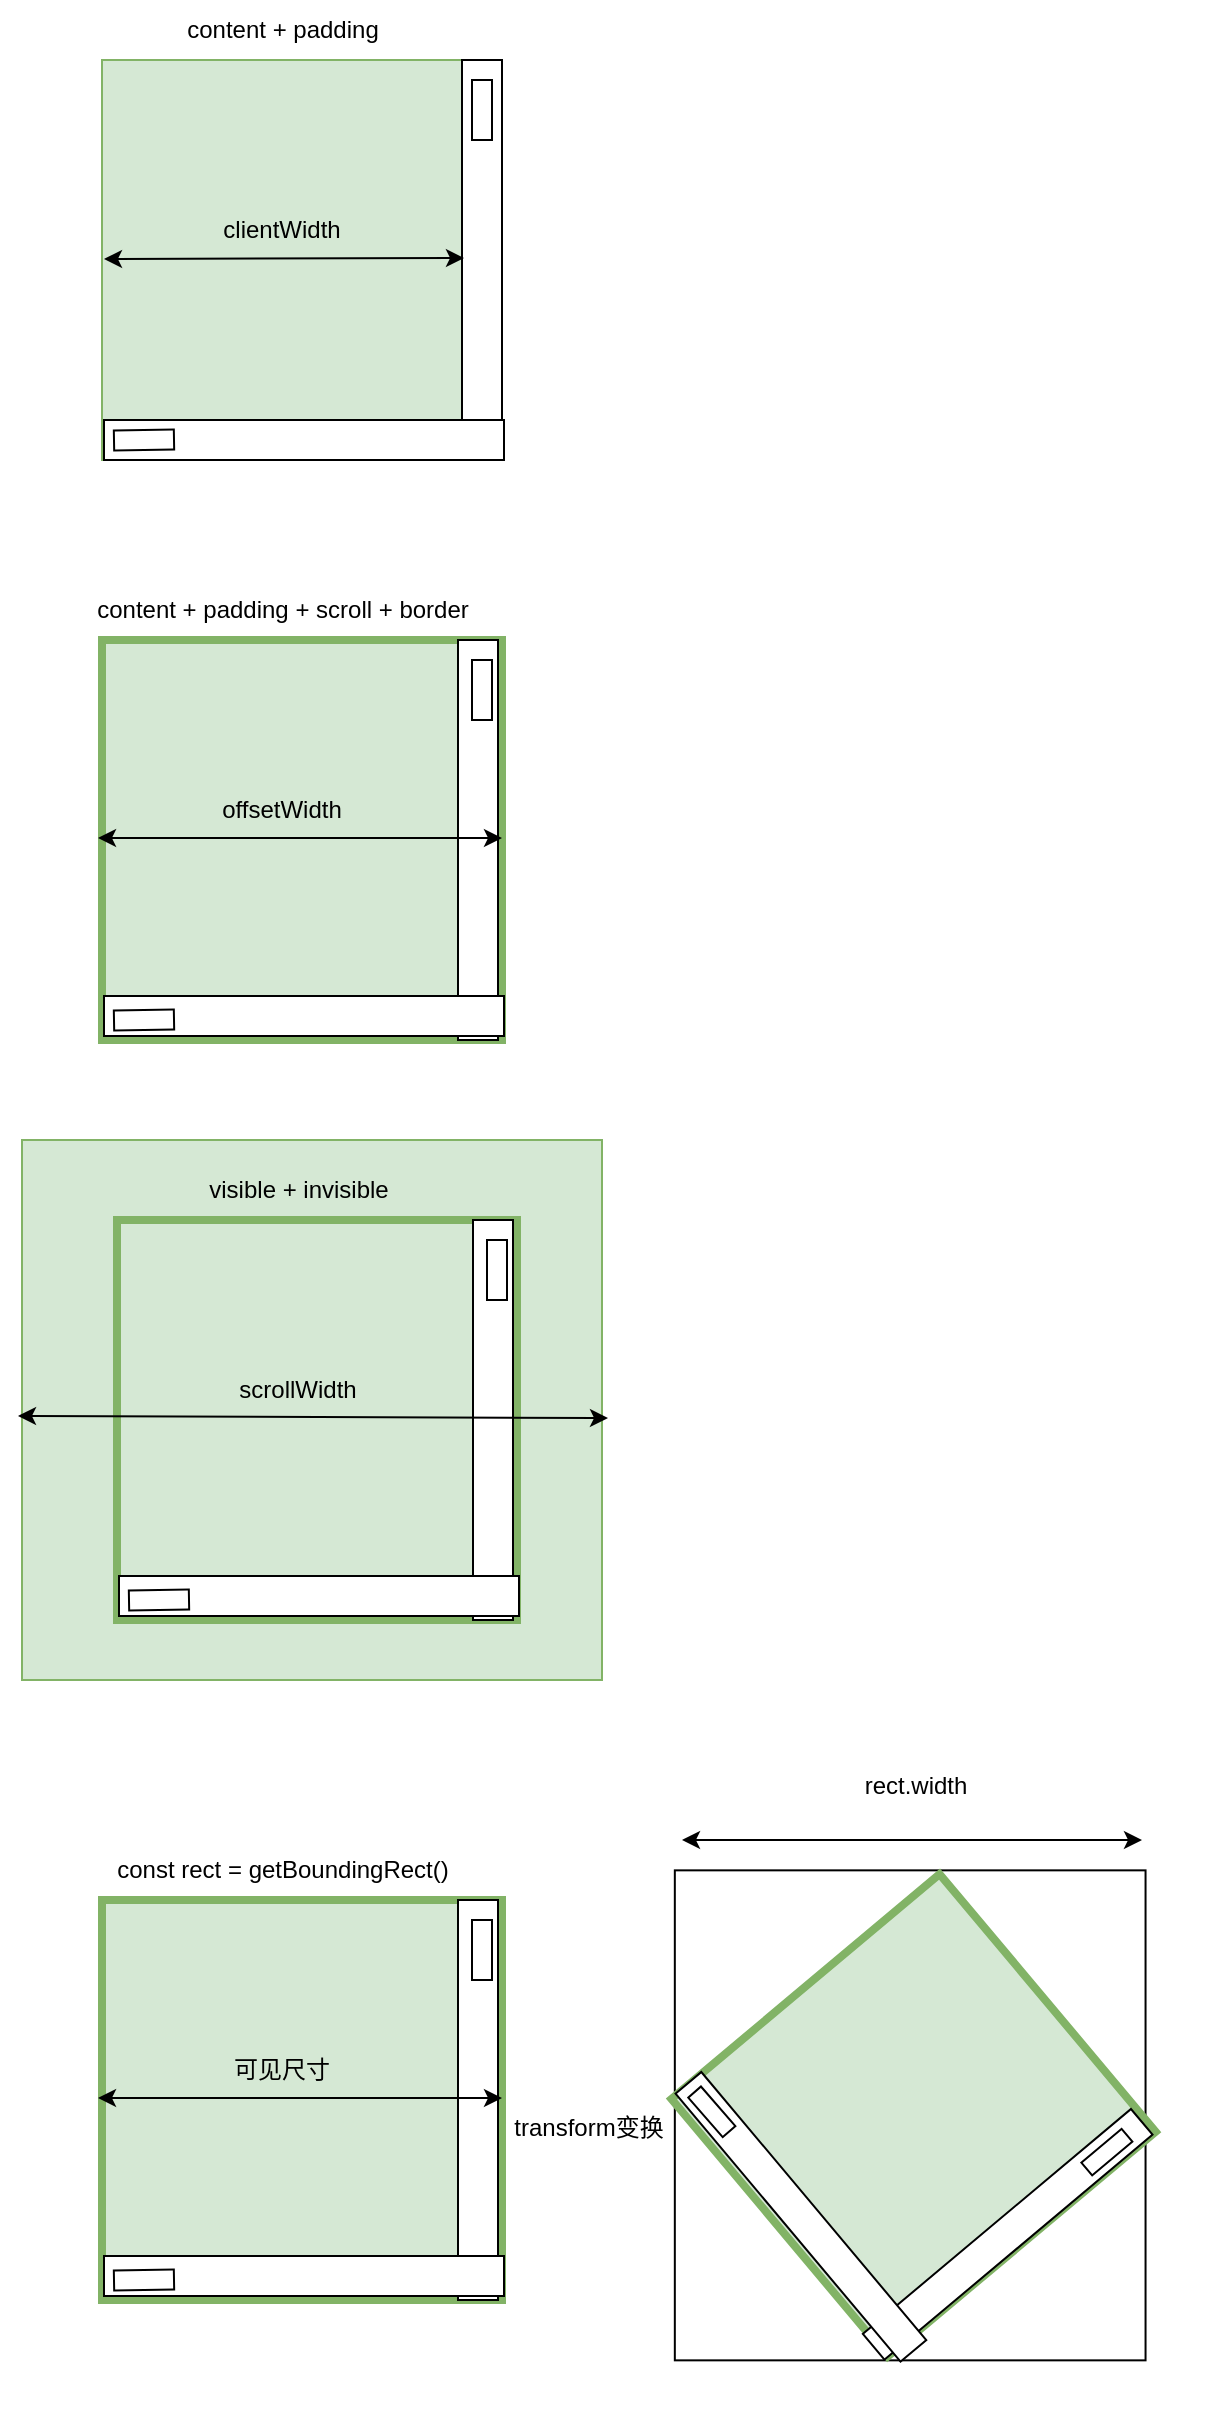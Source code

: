 <mxfile>
    <diagram id="siZu5MsIGRNNqsKR6RGo" name="第 1 页">
        <mxGraphModel dx="775" dy="538" grid="1" gridSize="10" guides="1" tooltips="1" connect="1" arrows="1" fold="1" page="1" pageScale="1" pageWidth="1200" pageHeight="1920" math="0" shadow="0">
            <root>
                <mxCell id="0"/>
                <mxCell id="1" parent="0"/>
                <mxCell id="28" value="" style="rounded=0;whiteSpace=wrap;html=1;shadow=0;strokeWidth=1;fillColor=#d5e8d4;strokeColor=#82b366;" vertex="1" parent="1">
                    <mxGeometry x="80" y="620" width="290" height="270" as="geometry"/>
                </mxCell>
                <mxCell id="2" value="" style="rounded=0;whiteSpace=wrap;html=1;fillColor=#d5e8d4;strokeColor=#82b366;" vertex="1" parent="1">
                    <mxGeometry x="120" y="80" width="200" height="200" as="geometry"/>
                </mxCell>
                <mxCell id="3" value="" style="rounded=0;whiteSpace=wrap;html=1;" vertex="1" parent="1">
                    <mxGeometry x="300" y="80" width="20" height="200" as="geometry"/>
                </mxCell>
                <mxCell id="4" value="" style="rounded=0;whiteSpace=wrap;html=1;shadow=0;gradientColor=none;" vertex="1" parent="1">
                    <mxGeometry x="305" y="90" width="10" height="30" as="geometry"/>
                </mxCell>
                <mxCell id="5" value="" style="rounded=0;whiteSpace=wrap;html=1;rotation=-90;" vertex="1" parent="1">
                    <mxGeometry x="211" y="170" width="20" height="200" as="geometry"/>
                </mxCell>
                <mxCell id="6" value="" style="rounded=0;whiteSpace=wrap;html=1;shadow=0;gradientColor=none;rotation=89;" vertex="1" parent="1">
                    <mxGeometry x="136" y="255" width="10" height="30" as="geometry"/>
                </mxCell>
                <mxCell id="9" value="" style="endArrow=classic;startArrow=classic;html=1;" edge="1" parent="1">
                    <mxGeometry width="50" height="50" relative="1" as="geometry">
                        <mxPoint x="121" y="179.5" as="sourcePoint"/>
                        <mxPoint x="301" y="179" as="targetPoint"/>
                    </mxGeometry>
                </mxCell>
                <mxCell id="10" value="clientWidth" style="text;html=1;strokeColor=none;fillColor=none;align=center;verticalAlign=middle;whiteSpace=wrap;rounded=0;shadow=0;" vertex="1" parent="1">
                    <mxGeometry x="180" y="150" width="60" height="30" as="geometry"/>
                </mxCell>
                <mxCell id="11" value="content + padding" style="text;html=1;align=center;verticalAlign=middle;resizable=0;points=[];autosize=1;strokeColor=none;fillColor=none;" vertex="1" parent="1">
                    <mxGeometry x="150" y="50" width="120" height="30" as="geometry"/>
                </mxCell>
                <mxCell id="12" value="" style="rounded=0;whiteSpace=wrap;html=1;fillColor=#d5e8d4;strokeColor=#82b366;strokeWidth=4;shadow=0;" vertex="1" parent="1">
                    <mxGeometry x="120" y="370" width="200" height="200" as="geometry"/>
                </mxCell>
                <mxCell id="13" value="" style="rounded=0;whiteSpace=wrap;html=1;" vertex="1" parent="1">
                    <mxGeometry x="298" y="370" width="20" height="200" as="geometry"/>
                </mxCell>
                <mxCell id="14" value="" style="rounded=0;whiteSpace=wrap;html=1;shadow=0;gradientColor=none;" vertex="1" parent="1">
                    <mxGeometry x="305" y="380" width="10" height="30" as="geometry"/>
                </mxCell>
                <mxCell id="15" value="" style="rounded=0;whiteSpace=wrap;html=1;rotation=-90;" vertex="1" parent="1">
                    <mxGeometry x="211" y="458" width="20" height="200" as="geometry"/>
                </mxCell>
                <mxCell id="16" value="" style="rounded=0;whiteSpace=wrap;html=1;shadow=0;gradientColor=none;rotation=89;" vertex="1" parent="1">
                    <mxGeometry x="136" y="545" width="10" height="30" as="geometry"/>
                </mxCell>
                <mxCell id="17" value="" style="endArrow=classic;startArrow=classic;html=1;" edge="1" parent="1">
                    <mxGeometry width="50" height="50" relative="1" as="geometry">
                        <mxPoint x="118" y="469" as="sourcePoint"/>
                        <mxPoint x="320" y="469" as="targetPoint"/>
                    </mxGeometry>
                </mxCell>
                <mxCell id="18" value="offsetWidth" style="text;html=1;strokeColor=none;fillColor=none;align=center;verticalAlign=middle;whiteSpace=wrap;rounded=0;shadow=0;" vertex="1" parent="1">
                    <mxGeometry x="180" y="440" width="60" height="30" as="geometry"/>
                </mxCell>
                <mxCell id="19" value="content + padding + scroll + border" style="text;html=1;align=center;verticalAlign=middle;resizable=0;points=[];autosize=1;strokeColor=none;fillColor=none;" vertex="1" parent="1">
                    <mxGeometry x="105" y="340" width="210" height="30" as="geometry"/>
                </mxCell>
                <mxCell id="20" value="" style="rounded=0;whiteSpace=wrap;html=1;fillColor=#d5e8d4;strokeColor=#82b366;strokeWidth=4;shadow=0;" vertex="1" parent="1">
                    <mxGeometry x="127.5" y="660" width="200" height="200" as="geometry"/>
                </mxCell>
                <mxCell id="21" value="" style="rounded=0;whiteSpace=wrap;html=1;" vertex="1" parent="1">
                    <mxGeometry x="305.5" y="660" width="20" height="200" as="geometry"/>
                </mxCell>
                <mxCell id="22" value="" style="rounded=0;whiteSpace=wrap;html=1;shadow=0;gradientColor=none;" vertex="1" parent="1">
                    <mxGeometry x="312.5" y="670" width="10" height="30" as="geometry"/>
                </mxCell>
                <mxCell id="23" value="" style="rounded=0;whiteSpace=wrap;html=1;rotation=-90;" vertex="1" parent="1">
                    <mxGeometry x="218.5" y="748" width="20" height="200" as="geometry"/>
                </mxCell>
                <mxCell id="24" value="" style="rounded=0;whiteSpace=wrap;html=1;shadow=0;gradientColor=none;rotation=89;" vertex="1" parent="1">
                    <mxGeometry x="143.5" y="835" width="10" height="30" as="geometry"/>
                </mxCell>
                <mxCell id="25" value="" style="endArrow=classic;startArrow=classic;html=1;" edge="1" parent="1">
                    <mxGeometry width="50" height="50" relative="1" as="geometry">
                        <mxPoint x="78" y="758" as="sourcePoint"/>
                        <mxPoint x="373" y="759" as="targetPoint"/>
                    </mxGeometry>
                </mxCell>
                <mxCell id="26" value="scrollWidth" style="text;html=1;strokeColor=none;fillColor=none;align=center;verticalAlign=middle;whiteSpace=wrap;rounded=0;shadow=0;" vertex="1" parent="1">
                    <mxGeometry x="187.5" y="730" width="60" height="30" as="geometry"/>
                </mxCell>
                <mxCell id="27" value="visible + invisible" style="text;html=1;align=center;verticalAlign=middle;resizable=0;points=[];autosize=1;strokeColor=none;fillColor=none;" vertex="1" parent="1">
                    <mxGeometry x="162.5" y="630" width="110" height="30" as="geometry"/>
                </mxCell>
                <mxCell id="36" value="const rect = getBoundingRect()" style="text;html=1;align=center;verticalAlign=middle;resizable=0;points=[];autosize=1;strokeColor=none;fillColor=none;" vertex="1" parent="1">
                    <mxGeometry x="115" y="970" width="190" height="30" as="geometry"/>
                </mxCell>
                <mxCell id="37" value="" style="group" vertex="1" connectable="0" parent="1">
                    <mxGeometry x="118" y="1000" width="203" height="200" as="geometry"/>
                </mxCell>
                <mxCell id="29" value="" style="rounded=0;whiteSpace=wrap;html=1;fillColor=#d5e8d4;strokeColor=#82b366;strokeWidth=4;shadow=0;" vertex="1" parent="37">
                    <mxGeometry x="2" width="200" height="200" as="geometry"/>
                </mxCell>
                <mxCell id="30" value="" style="rounded=0;whiteSpace=wrap;html=1;" vertex="1" parent="37">
                    <mxGeometry x="180" width="20" height="200" as="geometry"/>
                </mxCell>
                <mxCell id="31" value="" style="rounded=0;whiteSpace=wrap;html=1;shadow=0;gradientColor=none;" vertex="1" parent="37">
                    <mxGeometry x="187" y="10" width="10" height="30" as="geometry"/>
                </mxCell>
                <mxCell id="32" value="" style="rounded=0;whiteSpace=wrap;html=1;rotation=-90;" vertex="1" parent="37">
                    <mxGeometry x="93" y="88" width="20" height="200" as="geometry"/>
                </mxCell>
                <mxCell id="33" value="" style="rounded=0;whiteSpace=wrap;html=1;shadow=0;gradientColor=none;rotation=89;" vertex="1" parent="37">
                    <mxGeometry x="18" y="175" width="10" height="30" as="geometry"/>
                </mxCell>
                <mxCell id="34" value="" style="endArrow=classic;startArrow=classic;html=1;" edge="1" parent="37">
                    <mxGeometry width="50" height="50" relative="1" as="geometry">
                        <mxPoint y="99" as="sourcePoint"/>
                        <mxPoint x="202" y="99" as="targetPoint"/>
                    </mxGeometry>
                </mxCell>
                <mxCell id="35" value="可见尺寸" style="text;html=1;strokeColor=none;fillColor=none;align=center;verticalAlign=middle;whiteSpace=wrap;rounded=0;shadow=0;" vertex="1" parent="37">
                    <mxGeometry x="62" y="70" width="60" height="30" as="geometry"/>
                </mxCell>
                <mxCell id="38" value="" style="group;rotation=50;" vertex="1" connectable="0" parent="1">
                    <mxGeometry x="416.01" y="1008.55" width="221.49" height="210" as="geometry"/>
                </mxCell>
                <mxCell id="46" value="" style="rounded=0;whiteSpace=wrap;html=1;shadow=0;strokeWidth=1;gradientColor=none;" vertex="1" parent="38">
                    <mxGeometry x="-9.594" y="-23.375" width="235.359" height="245" as="geometry"/>
                </mxCell>
                <mxCell id="39" value="" style="rounded=0;whiteSpace=wrap;html=1;fillColor=#d5e8d4;strokeColor=#82b366;strokeWidth=4;shadow=0;rotation=50;" vertex="1" parent="38">
                    <mxGeometry x="25.71" y="11.625" width="168.114" height="175" as="geometry"/>
                </mxCell>
                <mxCell id="40" value="" style="rounded=0;whiteSpace=wrap;html=1;rotation=50;" vertex="1" parent="38">
                    <mxGeometry x="148.433" y="71.125" width="16.811" height="175" as="geometry"/>
                </mxCell>
                <mxCell id="41" value="" style="rounded=0;whiteSpace=wrap;html=1;shadow=0;gradientColor=none;rotation=50;" vertex="1" parent="38">
                    <mxGeometry x="202.23" y="104.375" width="8.406" height="26.25" as="geometry"/>
                </mxCell>
                <mxCell id="42" value="" style="rounded=0;whiteSpace=wrap;html=1;rotation=-40;" vertex="1" parent="38">
                    <mxGeometry x="45.043" y="62.375" width="16.811" height="175" as="geometry"/>
                </mxCell>
                <mxCell id="43" value="" style="rounded=0;whiteSpace=wrap;html=1;shadow=0;gradientColor=none;rotation=139;" vertex="1" parent="38">
                    <mxGeometry x="4.696" y="84.25" width="8.406" height="26.25" as="geometry"/>
                </mxCell>
                <mxCell id="48" value="transform变换" style="text;html=1;align=center;verticalAlign=middle;resizable=0;points=[];autosize=1;strokeColor=none;fillColor=none;" vertex="1" parent="1">
                    <mxGeometry x="312.5" y="1098.55" width="100" height="30" as="geometry"/>
                </mxCell>
                <mxCell id="45" value="rect.width" style="text;html=1;strokeColor=none;fillColor=none;align=center;verticalAlign=middle;whiteSpace=wrap;rounded=0;shadow=0;rotation=0;" vertex="1" parent="1">
                    <mxGeometry x="501.533" y="930.005" width="50.434" height="26.25" as="geometry"/>
                </mxCell>
                <mxCell id="44" value="" style="endArrow=classic;startArrow=classic;html=1;" edge="1" parent="1">
                    <mxGeometry width="50" height="50" relative="1" as="geometry">
                        <mxPoint x="410" y="970" as="sourcePoint"/>
                        <mxPoint x="640" y="970" as="targetPoint"/>
                    </mxGeometry>
                </mxCell>
            </root>
        </mxGraphModel>
    </diagram>
</mxfile>